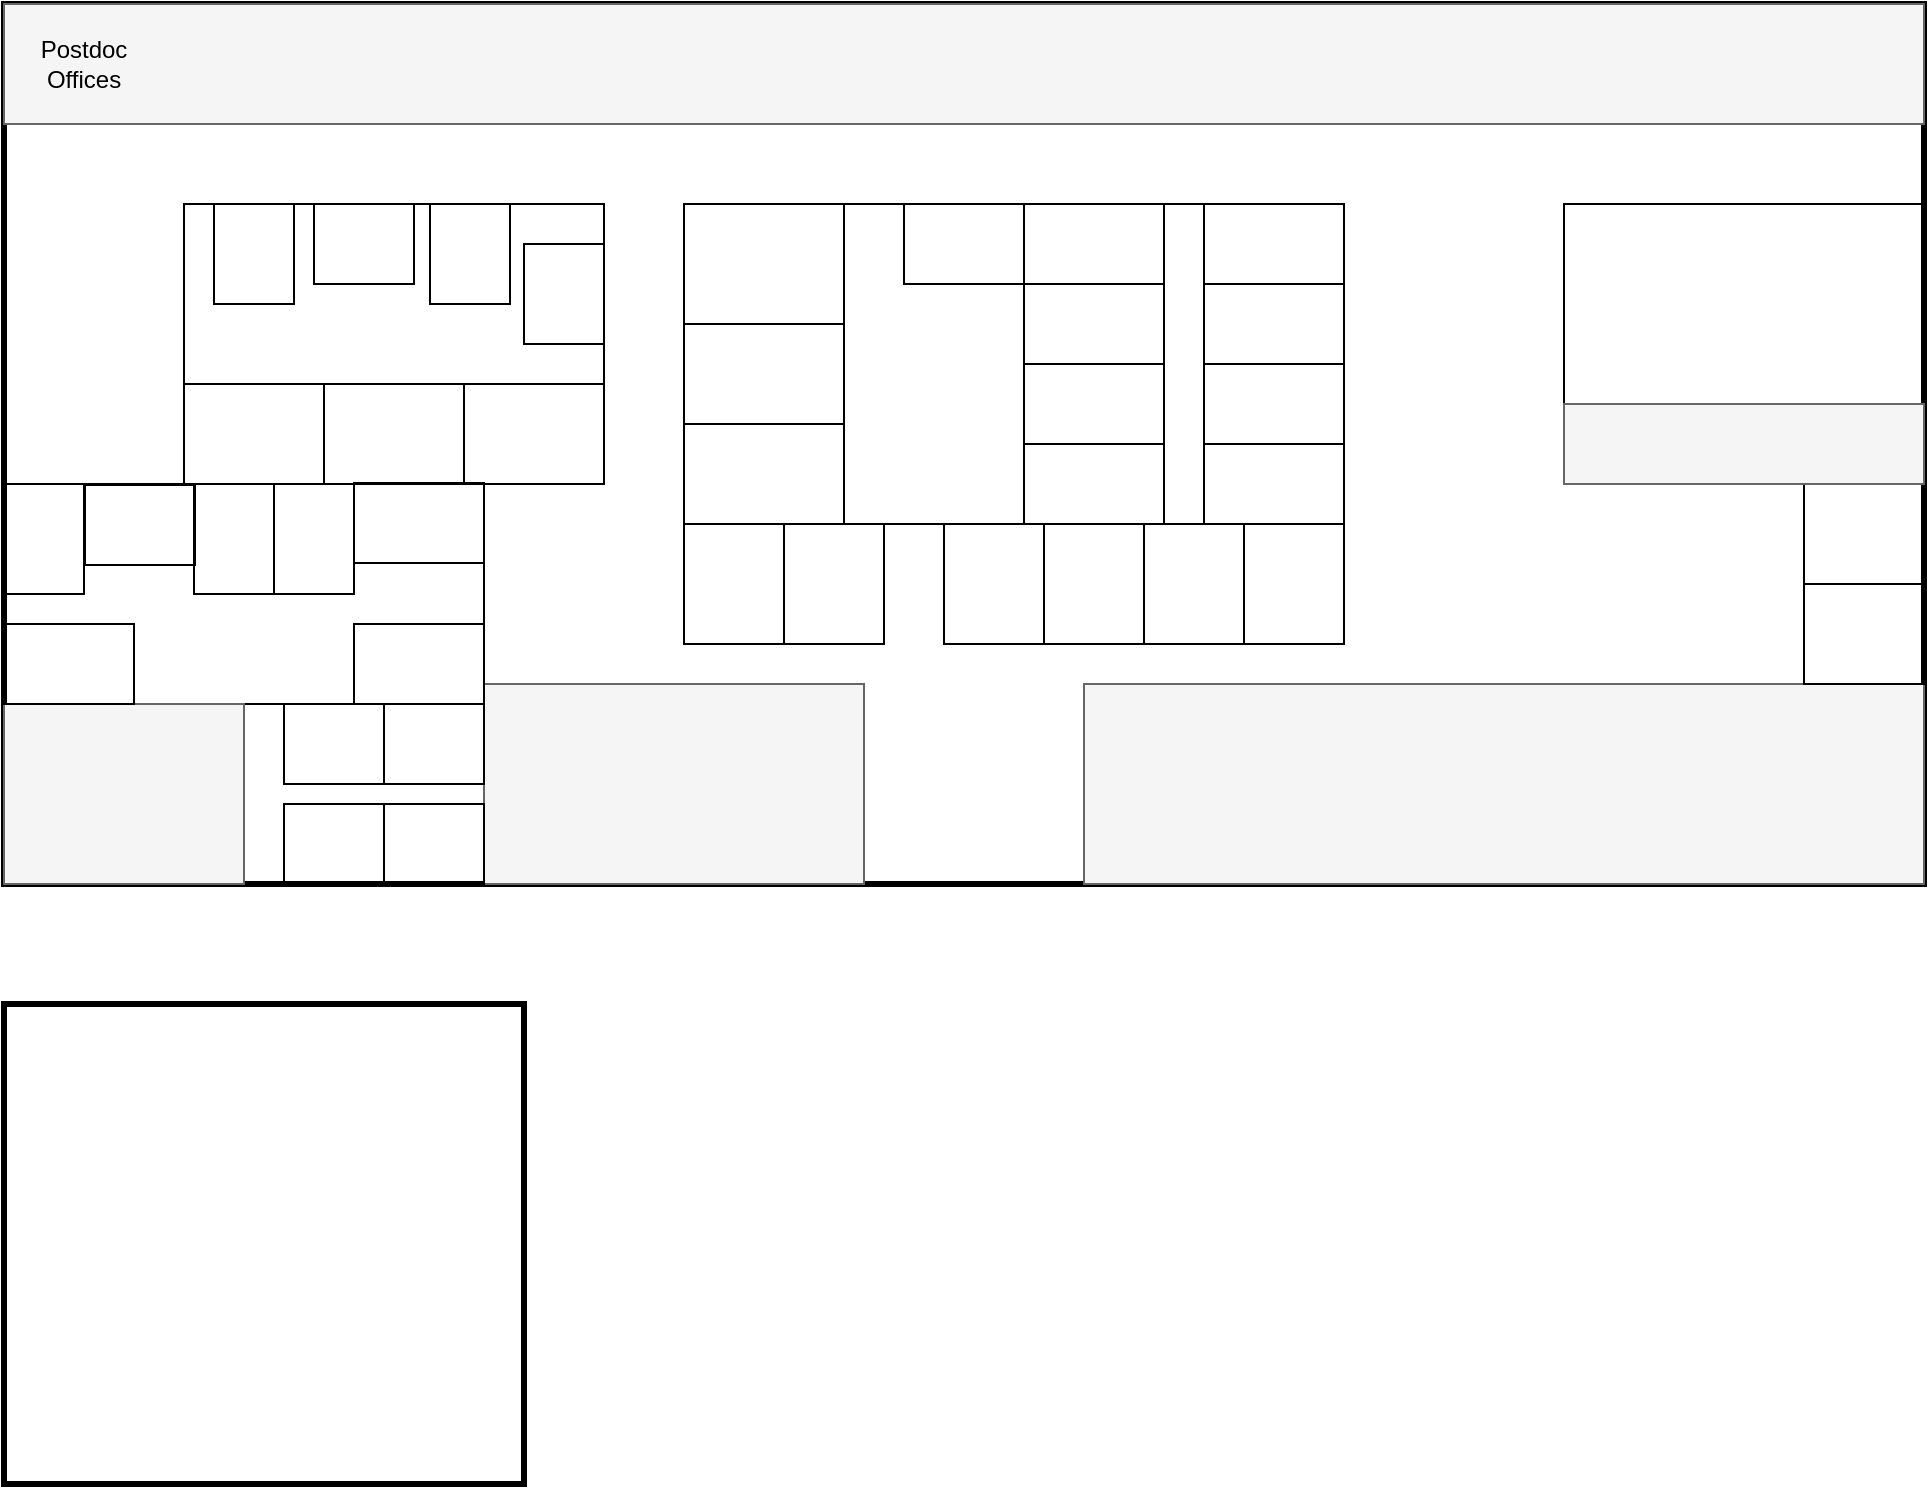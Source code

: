 <mxfile version="22.1.21" type="github">
  <diagram name="Page-1" id="cr1Za1uVQgATXjZ6iJ6d">
    <mxGraphModel dx="819" dy="441" grid="1" gridSize="10" guides="1" tooltips="1" connect="1" arrows="1" fold="1" page="1" pageScale="1" pageWidth="1100" pageHeight="850" math="0" shadow="0">
      <root>
        <mxCell id="0" />
        <mxCell id="1" parent="0" />
        <mxCell id="AhOhHvn87h0xQgYjtJXQ-2" value="" style="rounded=0;whiteSpace=wrap;html=1;fillColor=none;strokeWidth=3;" parent="1" vertex="1">
          <mxGeometry x="60" y="60" width="960" height="440" as="geometry" />
        </mxCell>
        <mxCell id="AhOhHvn87h0xQgYjtJXQ-3" value="" style="rounded=0;whiteSpace=wrap;html=1;strokeWidth=3;fillColor=none;" parent="1" vertex="1">
          <mxGeometry x="60" y="560" width="260" height="240" as="geometry" />
        </mxCell>
        <mxCell id="AhOhHvn87h0xQgYjtJXQ-5" value="" style="rounded=0;whiteSpace=wrap;html=1;fillColor=#f5f5f5;fontColor=#333333;strokeColor=#666666;shadow=0;glass=0;" parent="1" vertex="1">
          <mxGeometry x="60" y="60" width="960" height="60" as="geometry" />
        </mxCell>
        <mxCell id="AhOhHvn87h0xQgYjtJXQ-6" value="Postdoc Offices" style="text;html=1;strokeColor=none;fillColor=none;align=center;verticalAlign=middle;whiteSpace=wrap;rounded=0;" parent="1" vertex="1">
          <mxGeometry x="70" y="75" width="60" height="30" as="geometry" />
        </mxCell>
        <mxCell id="AhOhHvn87h0xQgYjtJXQ-7" value="" style="rounded=0;whiteSpace=wrap;html=1;fillColor=none;" parent="1" vertex="1">
          <mxGeometry x="150" y="160" width="210" height="140" as="geometry" />
        </mxCell>
        <mxCell id="AhOhHvn87h0xQgYjtJXQ-9" value="" style="rounded=0;whiteSpace=wrap;html=1;fillColor=none;" parent="1" vertex="1">
          <mxGeometry x="60" y="300" width="240" height="110" as="geometry" />
        </mxCell>
        <mxCell id="AhOhHvn87h0xQgYjtJXQ-11" value="" style="rounded=0;whiteSpace=wrap;html=1;fillColor=#f5f5f5;fontColor=#333333;strokeColor=#666666;" parent="1" vertex="1">
          <mxGeometry x="300" y="400" width="190" height="100" as="geometry" />
        </mxCell>
        <mxCell id="-M64CqVJRw943yaDAng4-1" value="" style="rounded=0;whiteSpace=wrap;html=1;fillColor=#f5f5f5;fontColor=#333333;strokeColor=#666666;" vertex="1" parent="1">
          <mxGeometry x="600" y="400" width="420" height="100" as="geometry" />
        </mxCell>
        <mxCell id="-M64CqVJRw943yaDAng4-2" value="" style="rounded=0;whiteSpace=wrap;html=1;fillColor=none;" vertex="1" parent="1">
          <mxGeometry x="400" y="160" width="330" height="160" as="geometry" />
        </mxCell>
        <mxCell id="-M64CqVJRw943yaDAng4-3" value="" style="rounded=0;whiteSpace=wrap;html=1;fillColor=none;" vertex="1" parent="1">
          <mxGeometry x="530" y="320" width="50" height="60" as="geometry" />
        </mxCell>
        <mxCell id="-M64CqVJRw943yaDAng4-4" value="" style="rounded=0;whiteSpace=wrap;html=1;fillColor=none;" vertex="1" parent="1">
          <mxGeometry x="400" y="320" width="50" height="60" as="geometry" />
        </mxCell>
        <mxCell id="-M64CqVJRw943yaDAng4-5" value="" style="rounded=0;whiteSpace=wrap;html=1;fillColor=none;" vertex="1" parent="1">
          <mxGeometry x="840" y="160" width="180" height="100" as="geometry" />
        </mxCell>
        <mxCell id="-M64CqVJRw943yaDAng4-6" value="" style="rounded=0;whiteSpace=wrap;html=1;fillColor=none;" vertex="1" parent="1">
          <mxGeometry x="400" y="270" width="80" height="50" as="geometry" />
        </mxCell>
        <mxCell id="-M64CqVJRw943yaDAng4-7" value="" style="rounded=0;whiteSpace=wrap;html=1;fillColor=none;" vertex="1" parent="1">
          <mxGeometry x="400" y="220" width="80" height="50" as="geometry" />
        </mxCell>
        <mxCell id="-M64CqVJRw943yaDAng4-8" value="" style="rounded=0;whiteSpace=wrap;html=1;fillColor=none;" vertex="1" parent="1">
          <mxGeometry x="400" y="160" width="80" height="60" as="geometry" />
        </mxCell>
        <mxCell id="-M64CqVJRw943yaDAng4-9" value="" style="rounded=0;whiteSpace=wrap;html=1;fillColor=none;" vertex="1" parent="1">
          <mxGeometry x="960" y="350" width="60" height="50" as="geometry" />
        </mxCell>
        <mxCell id="-M64CqVJRw943yaDAng4-10" value="" style="rounded=0;whiteSpace=wrap;html=1;fillColor=none;" vertex="1" parent="1">
          <mxGeometry x="960" y="300" width="60" height="50" as="geometry" />
        </mxCell>
        <mxCell id="-M64CqVJRw943yaDAng4-11" value="" style="rounded=0;whiteSpace=wrap;html=1;fillColor=none;" vertex="1" parent="1">
          <mxGeometry x="510" y="160" width="60" height="40" as="geometry" />
        </mxCell>
        <mxCell id="-M64CqVJRw943yaDAng4-12" value="" style="rounded=0;whiteSpace=wrap;html=1;fillColor=none;" vertex="1" parent="1">
          <mxGeometry x="570" y="160" width="70" height="40" as="geometry" />
        </mxCell>
        <mxCell id="-M64CqVJRw943yaDAng4-13" value="" style="rounded=0;whiteSpace=wrap;html=1;fillColor=none;" vertex="1" parent="1">
          <mxGeometry x="660" y="160" width="70" height="40" as="geometry" />
        </mxCell>
        <mxCell id="-M64CqVJRw943yaDAng4-14" value="" style="rounded=0;whiteSpace=wrap;html=1;fillColor=none;" vertex="1" parent="1">
          <mxGeometry x="660" y="200" width="70" height="40" as="geometry" />
        </mxCell>
        <mxCell id="-M64CqVJRw943yaDAng4-15" value="" style="rounded=0;whiteSpace=wrap;html=1;fillColor=none;" vertex="1" parent="1">
          <mxGeometry x="660" y="240" width="70" height="40" as="geometry" />
        </mxCell>
        <mxCell id="-M64CqVJRw943yaDAng4-16" value="" style="rounded=0;whiteSpace=wrap;html=1;fillColor=none;" vertex="1" parent="1">
          <mxGeometry x="660" y="280" width="70" height="40" as="geometry" />
        </mxCell>
        <mxCell id="-M64CqVJRw943yaDAng4-17" value="" style="rounded=0;whiteSpace=wrap;html=1;fillColor=none;" vertex="1" parent="1">
          <mxGeometry x="570" y="200" width="70" height="40" as="geometry" />
        </mxCell>
        <mxCell id="-M64CqVJRw943yaDAng4-18" value="" style="rounded=0;whiteSpace=wrap;html=1;fillColor=none;" vertex="1" parent="1">
          <mxGeometry x="570" y="240" width="70" height="40" as="geometry" />
        </mxCell>
        <mxCell id="-M64CqVJRw943yaDAng4-19" value="" style="rounded=0;whiteSpace=wrap;html=1;fillColor=none;" vertex="1" parent="1">
          <mxGeometry x="570" y="280" width="70" height="40" as="geometry" />
        </mxCell>
        <mxCell id="-M64CqVJRw943yaDAng4-20" value="" style="rounded=0;whiteSpace=wrap;html=1;fillColor=#f5f5f5;fontColor=#333333;strokeColor=#666666;" vertex="1" parent="1">
          <mxGeometry x="60" y="410" width="120" height="90" as="geometry" />
        </mxCell>
        <mxCell id="-M64CqVJRw943yaDAng4-21" value="" style="rounded=0;whiteSpace=wrap;html=1;fillColor=none;" vertex="1" parent="1">
          <mxGeometry x="150" y="250" width="70" height="50" as="geometry" />
        </mxCell>
        <mxCell id="-M64CqVJRw943yaDAng4-22" value="" style="rounded=0;whiteSpace=wrap;html=1;fillColor=none;" vertex="1" parent="1">
          <mxGeometry x="220" y="250" width="70" height="50" as="geometry" />
        </mxCell>
        <mxCell id="-M64CqVJRw943yaDAng4-23" value="" style="rounded=0;whiteSpace=wrap;html=1;fillColor=none;" vertex="1" parent="1">
          <mxGeometry x="290" y="250" width="70" height="50" as="geometry" />
        </mxCell>
        <mxCell id="-M64CqVJRw943yaDAng4-24" value="" style="rounded=0;whiteSpace=wrap;html=1;fillColor=none;" vertex="1" parent="1">
          <mxGeometry x="450" y="320" width="50" height="60" as="geometry" />
        </mxCell>
        <mxCell id="-M64CqVJRw943yaDAng4-25" value="" style="rounded=0;whiteSpace=wrap;html=1;fillColor=none;" vertex="1" parent="1">
          <mxGeometry x="580" y="320" width="50" height="60" as="geometry" />
        </mxCell>
        <mxCell id="-M64CqVJRw943yaDAng4-26" value="" style="rounded=0;whiteSpace=wrap;html=1;fillColor=none;" vertex="1" parent="1">
          <mxGeometry x="630" y="320" width="50" height="60" as="geometry" />
        </mxCell>
        <mxCell id="-M64CqVJRw943yaDAng4-27" value="" style="rounded=0;whiteSpace=wrap;html=1;fillColor=none;" vertex="1" parent="1">
          <mxGeometry x="680" y="320" width="50" height="60" as="geometry" />
        </mxCell>
        <mxCell id="-M64CqVJRw943yaDAng4-28" value="" style="rounded=0;whiteSpace=wrap;html=1;fillColor=#f5f5f5;fontColor=#333333;strokeColor=#666666;" vertex="1" parent="1">
          <mxGeometry x="840" y="260" width="180" height="40" as="geometry" />
        </mxCell>
        <mxCell id="-M64CqVJRw943yaDAng4-29" value="" style="rounded=0;whiteSpace=wrap;html=1;fillColor=none;" vertex="1" parent="1">
          <mxGeometry x="320" y="180" width="40" height="50" as="geometry" />
        </mxCell>
        <mxCell id="-M64CqVJRw943yaDAng4-30" value="" style="rounded=0;whiteSpace=wrap;html=1;fillColor=none;" vertex="1" parent="1">
          <mxGeometry x="273" y="160" width="40" height="50" as="geometry" />
        </mxCell>
        <mxCell id="-M64CqVJRw943yaDAng4-31" value="" style="rounded=0;whiteSpace=wrap;html=1;fillColor=none;rotation=90;" vertex="1" parent="1">
          <mxGeometry x="220" y="155" width="40" height="50" as="geometry" />
        </mxCell>
        <mxCell id="-M64CqVJRw943yaDAng4-32" value="" style="rounded=0;whiteSpace=wrap;html=1;fillColor=none;rotation=0;" vertex="1" parent="1">
          <mxGeometry x="165" y="160" width="40" height="50" as="geometry" />
        </mxCell>
        <mxCell id="-M64CqVJRw943yaDAng4-33" value="" style="rounded=0;whiteSpace=wrap;html=1;fillColor=none;rotation=90;" vertex="1" parent="1">
          <mxGeometry x="255" y="405" width="40" height="50" as="geometry" />
        </mxCell>
        <mxCell id="-M64CqVJRw943yaDAng4-34" value="" style="rounded=0;whiteSpace=wrap;html=1;fillColor=none;rotation=90;" vertex="1" parent="1">
          <mxGeometry x="205" y="405" width="40" height="50" as="geometry" />
        </mxCell>
        <mxCell id="-M64CqVJRw943yaDAng4-35" value="" style="rounded=0;whiteSpace=wrap;html=1;fillColor=none;rotation=90;" vertex="1" parent="1">
          <mxGeometry x="205" y="455" width="40" height="50" as="geometry" />
        </mxCell>
        <mxCell id="-M64CqVJRw943yaDAng4-36" value="" style="rounded=0;whiteSpace=wrap;html=1;fillColor=none;rotation=90;" vertex="1" parent="1">
          <mxGeometry x="255" y="455" width="40" height="50" as="geometry" />
        </mxCell>
        <mxCell id="-M64CqVJRw943yaDAng4-37" value="" style="rounded=0;whiteSpace=wrap;html=1;fillColor=none;rotation=90;" vertex="1" parent="1">
          <mxGeometry x="247.5" y="357.5" width="40" height="65" as="geometry" />
        </mxCell>
        <mxCell id="-M64CqVJRw943yaDAng4-38" value="" style="rounded=0;whiteSpace=wrap;html=1;fillColor=none;rotation=90;" vertex="1" parent="1">
          <mxGeometry x="247.5" y="287" width="40" height="65" as="geometry" />
        </mxCell>
        <mxCell id="-M64CqVJRw943yaDAng4-39" value="" style="rounded=0;whiteSpace=wrap;html=1;fillColor=none;rotation=-180;" vertex="1" parent="1">
          <mxGeometry x="195" y="300" width="40" height="55" as="geometry" />
        </mxCell>
        <mxCell id="-M64CqVJRw943yaDAng4-40" value="" style="rounded=0;whiteSpace=wrap;html=1;fillColor=none;rotation=-180;" vertex="1" parent="1">
          <mxGeometry x="60" y="300" width="40" height="55" as="geometry" />
        </mxCell>
        <mxCell id="-M64CqVJRw943yaDAng4-41" value="" style="rounded=0;whiteSpace=wrap;html=1;fillColor=none;rotation=90;" vertex="1" parent="1">
          <mxGeometry x="72.5" y="357.5" width="40" height="65" as="geometry" />
        </mxCell>
        <mxCell id="-M64CqVJRw943yaDAng4-42" value="" style="rounded=0;whiteSpace=wrap;html=1;fillColor=none;rotation=90;" vertex="1" parent="1">
          <mxGeometry x="108" y="293" width="40" height="55" as="geometry" />
        </mxCell>
        <mxCell id="-M64CqVJRw943yaDAng4-44" value="" style="rounded=0;whiteSpace=wrap;html=1;fillColor=none;rotation=-180;" vertex="1" parent="1">
          <mxGeometry x="155" y="300" width="40" height="55" as="geometry" />
        </mxCell>
      </root>
    </mxGraphModel>
  </diagram>
</mxfile>
